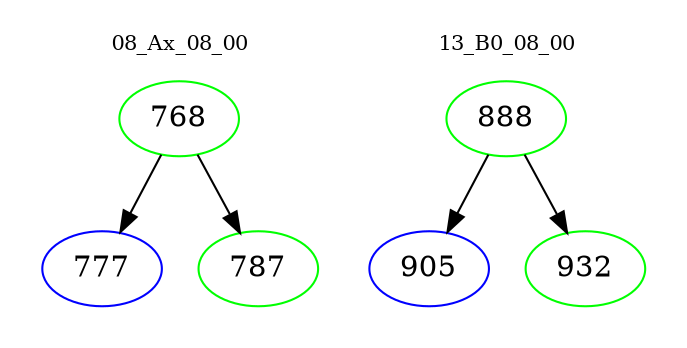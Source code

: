 digraph{
subgraph cluster_0 {
color = white
label = "08_Ax_08_00";
fontsize=10;
T0_768 [label="768", color="green"]
T0_768 -> T0_777 [color="black"]
T0_777 [label="777", color="blue"]
T0_768 -> T0_787 [color="black"]
T0_787 [label="787", color="green"]
}
subgraph cluster_1 {
color = white
label = "13_B0_08_00";
fontsize=10;
T1_888 [label="888", color="green"]
T1_888 -> T1_905 [color="black"]
T1_905 [label="905", color="blue"]
T1_888 -> T1_932 [color="black"]
T1_932 [label="932", color="green"]
}
}

